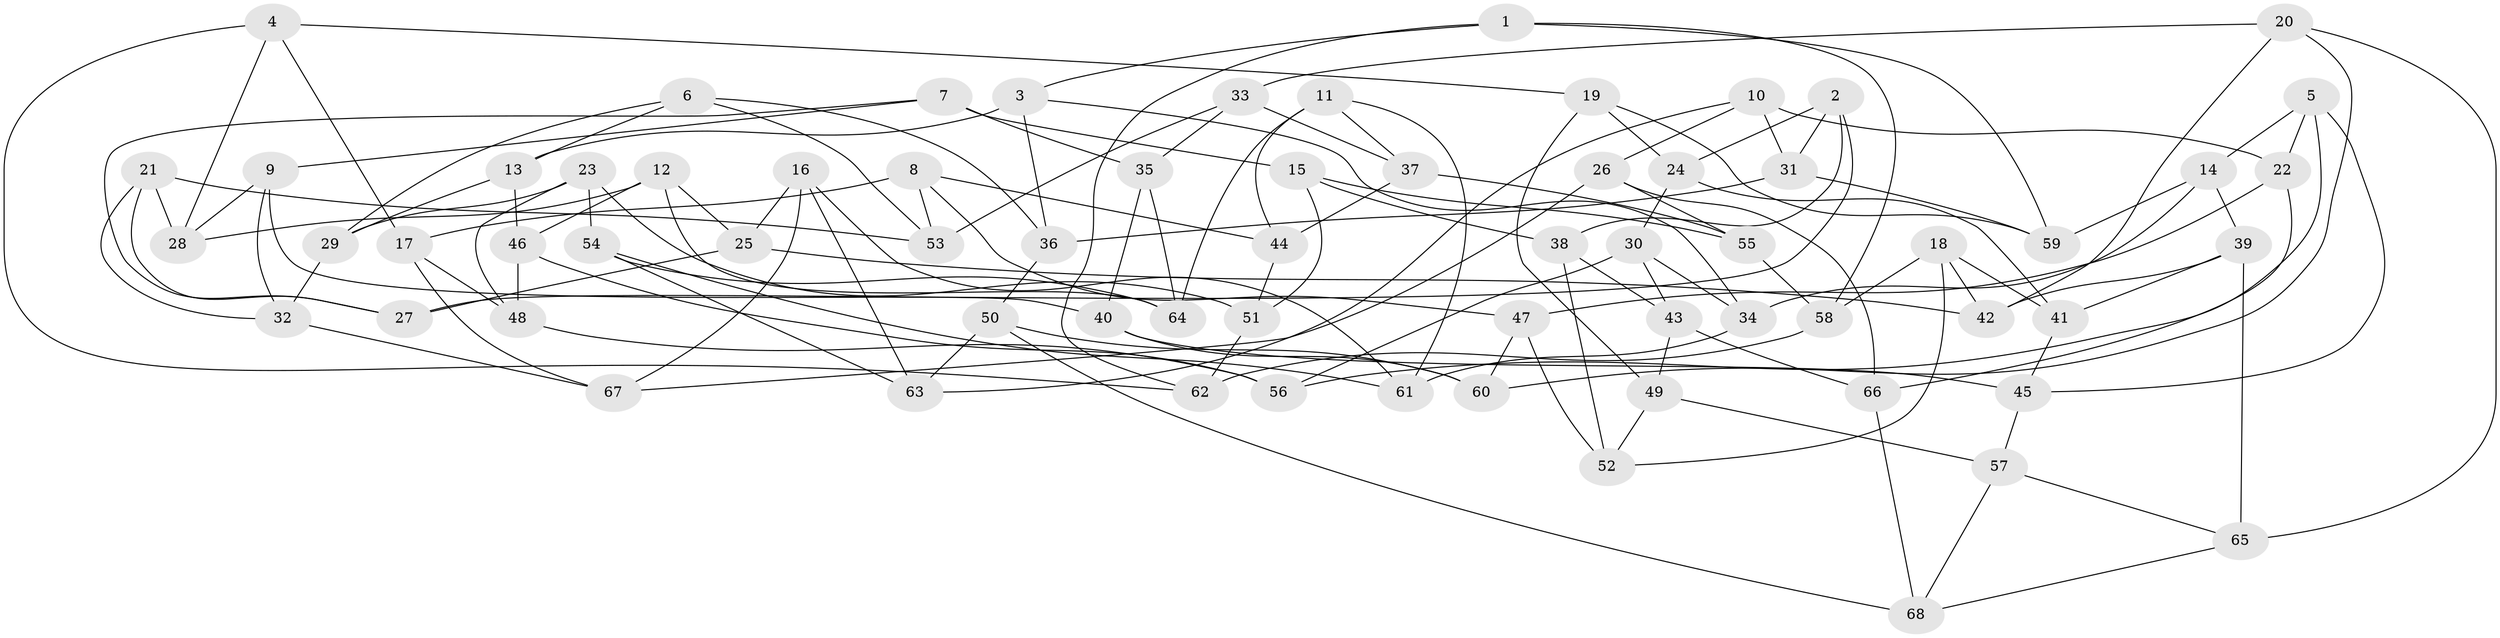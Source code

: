 // coarse degree distribution, {3: 0.02631578947368421, 6: 0.47368421052631576, 5: 0.2894736842105263, 4: 0.21052631578947367}
// Generated by graph-tools (version 1.1) at 2025/24/03/03/25 07:24:30]
// undirected, 68 vertices, 136 edges
graph export_dot {
graph [start="1"]
  node [color=gray90,style=filled];
  1;
  2;
  3;
  4;
  5;
  6;
  7;
  8;
  9;
  10;
  11;
  12;
  13;
  14;
  15;
  16;
  17;
  18;
  19;
  20;
  21;
  22;
  23;
  24;
  25;
  26;
  27;
  28;
  29;
  30;
  31;
  32;
  33;
  34;
  35;
  36;
  37;
  38;
  39;
  40;
  41;
  42;
  43;
  44;
  45;
  46;
  47;
  48;
  49;
  50;
  51;
  52;
  53;
  54;
  55;
  56;
  57;
  58;
  59;
  60;
  61;
  62;
  63;
  64;
  65;
  66;
  67;
  68;
  1 -- 58;
  1 -- 3;
  1 -- 62;
  1 -- 59;
  2 -- 27;
  2 -- 31;
  2 -- 38;
  2 -- 24;
  3 -- 34;
  3 -- 13;
  3 -- 36;
  4 -- 62;
  4 -- 28;
  4 -- 17;
  4 -- 19;
  5 -- 45;
  5 -- 56;
  5 -- 22;
  5 -- 14;
  6 -- 29;
  6 -- 36;
  6 -- 53;
  6 -- 13;
  7 -- 15;
  7 -- 9;
  7 -- 27;
  7 -- 35;
  8 -- 17;
  8 -- 47;
  8 -- 44;
  8 -- 53;
  9 -- 28;
  9 -- 32;
  9 -- 40;
  10 -- 31;
  10 -- 63;
  10 -- 22;
  10 -- 26;
  11 -- 64;
  11 -- 61;
  11 -- 37;
  11 -- 44;
  12 -- 64;
  12 -- 46;
  12 -- 25;
  12 -- 28;
  13 -- 46;
  13 -- 29;
  14 -- 39;
  14 -- 59;
  14 -- 34;
  15 -- 38;
  15 -- 51;
  15 -- 55;
  16 -- 61;
  16 -- 25;
  16 -- 63;
  16 -- 67;
  17 -- 67;
  17 -- 48;
  18 -- 41;
  18 -- 58;
  18 -- 42;
  18 -- 52;
  19 -- 59;
  19 -- 49;
  19 -- 24;
  20 -- 65;
  20 -- 60;
  20 -- 42;
  20 -- 33;
  21 -- 53;
  21 -- 27;
  21 -- 32;
  21 -- 28;
  22 -- 66;
  22 -- 47;
  23 -- 48;
  23 -- 29;
  23 -- 54;
  23 -- 51;
  24 -- 41;
  24 -- 30;
  25 -- 27;
  25 -- 42;
  26 -- 55;
  26 -- 66;
  26 -- 67;
  29 -- 32;
  30 -- 34;
  30 -- 56;
  30 -- 43;
  31 -- 59;
  31 -- 36;
  32 -- 67;
  33 -- 35;
  33 -- 53;
  33 -- 37;
  34 -- 61;
  35 -- 40;
  35 -- 64;
  36 -- 50;
  37 -- 44;
  37 -- 55;
  38 -- 43;
  38 -- 52;
  39 -- 41;
  39 -- 65;
  39 -- 42;
  40 -- 60;
  40 -- 45;
  41 -- 45;
  43 -- 49;
  43 -- 66;
  44 -- 51;
  45 -- 57;
  46 -- 48;
  46 -- 56;
  47 -- 60;
  47 -- 52;
  48 -- 56;
  49 -- 57;
  49 -- 52;
  50 -- 68;
  50 -- 60;
  50 -- 63;
  51 -- 62;
  54 -- 63;
  54 -- 61;
  54 -- 64;
  55 -- 58;
  57 -- 65;
  57 -- 68;
  58 -- 62;
  65 -- 68;
  66 -- 68;
}
